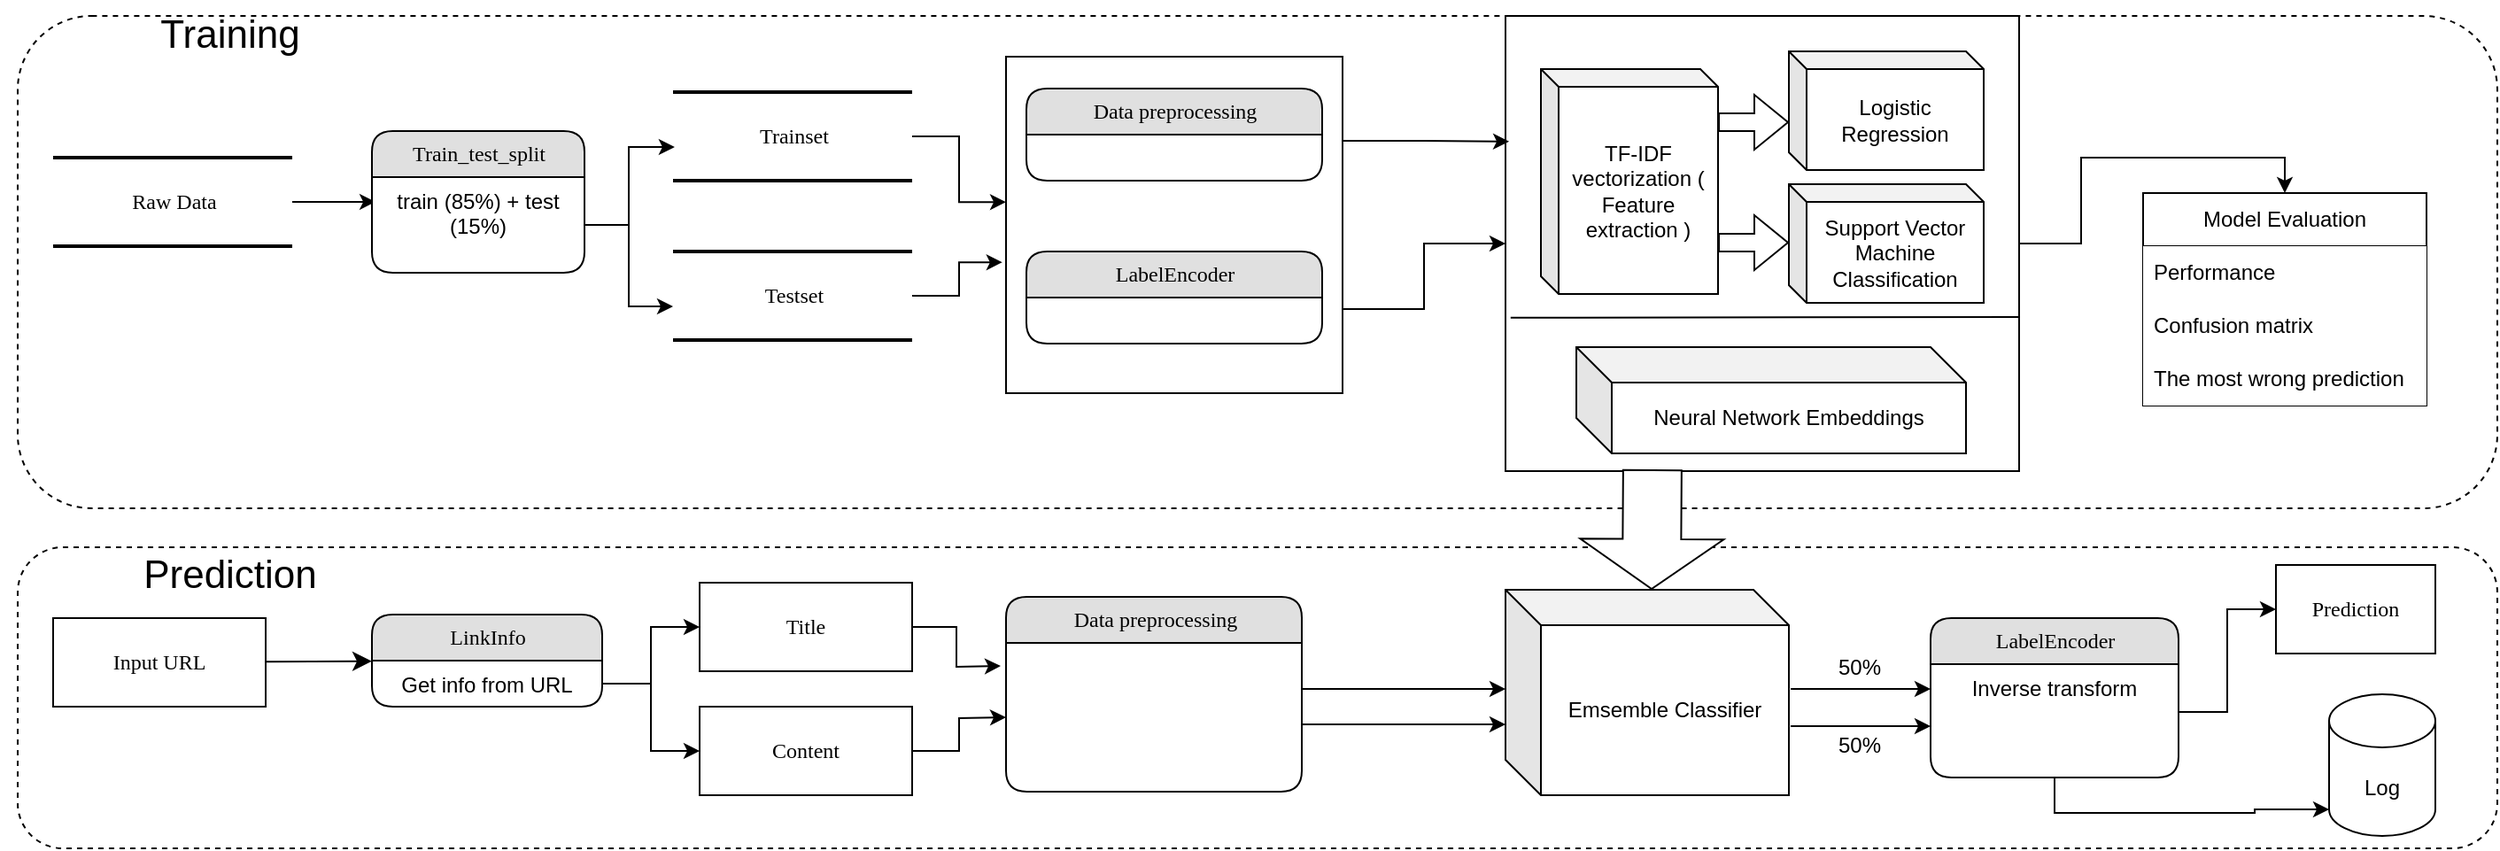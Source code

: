 <mxfile version="21.3.2" type="device">
  <diagram name="Page-1" id="52a04d89-c75d-2922-d76d-85b35f80e030">
    <mxGraphModel dx="842" dy="660" grid="1" gridSize="10" guides="1" tooltips="1" connect="1" arrows="1" fold="1" page="1" pageScale="1" pageWidth="1100" pageHeight="850" background="none" math="0" shadow="0">
      <root>
        <mxCell id="0" />
        <mxCell id="1" parent="0" />
        <mxCell id="Jwd4gEh87zWLfQr8mGa5-42" value="" style="rounded=1;whiteSpace=wrap;html=1;fillColor=none;dashed=1;" parent="1" vertex="1">
          <mxGeometry x="40" y="130" width="1400" height="278" as="geometry" />
        </mxCell>
        <mxCell id="Jwd4gEh87zWLfQr8mGa5-45" value="" style="rounded=1;whiteSpace=wrap;html=1;fillColor=none;dashed=1;" parent="1" vertex="1">
          <mxGeometry x="40" y="430" width="1400" height="170" as="geometry" />
        </mxCell>
        <mxCell id="Jwd4gEh87zWLfQr8mGa5-65" style="edgeStyle=orthogonalEdgeStyle;rounded=0;orthogonalLoop=1;jettySize=auto;html=1;exitX=1;exitY=0.5;exitDx=0;exitDy=0;entryX=0.5;entryY=0;entryDx=0;entryDy=0;" parent="1" source="Jwd4gEh87zWLfQr8mGa5-25" target="Jwd4gEh87zWLfQr8mGa5-34" edge="1">
          <mxGeometry relative="1" as="geometry" />
        </mxCell>
        <mxCell id="Jwd4gEh87zWLfQr8mGa5-25" value="" style="rounded=0;whiteSpace=wrap;html=1;" parent="1" vertex="1">
          <mxGeometry x="880" y="130" width="290" height="257" as="geometry" />
        </mxCell>
        <mxCell id="1fdf3b25b50cf41e-27" style="edgeStyle=none;html=1;labelBackgroundColor=none;startFill=0;startSize=8;endFill=1;endSize=8;fontFamily=Verdana;fontSize=12;" parent="1" source="17472293e6e8944d-30" target="1fdf3b25b50cf41e-1" edge="1">
          <mxGeometry relative="1" as="geometry" />
        </mxCell>
        <mxCell id="17472293e6e8944d-30" value="Input URL" style="whiteSpace=wrap;html=1;rounded=0;shadow=0;comic=0;labelBackgroundColor=none;strokeWidth=1;fontFamily=Verdana;fontSize=12;align=center;" parent="1" vertex="1">
          <mxGeometry x="60" y="470" width="120" height="50" as="geometry" />
        </mxCell>
        <mxCell id="1fdf3b25b50cf41e-1" value="LinkInfo" style="swimlane;html=1;fontStyle=0;childLayout=stackLayout;horizontal=1;startSize=26;fillColor=#e0e0e0;horizontalStack=0;resizeParent=1;resizeLast=0;collapsible=1;marginBottom=0;swimlaneFillColor=#ffffff;align=center;rounded=1;shadow=0;comic=0;labelBackgroundColor=none;strokeWidth=1;fontFamily=Verdana;fontSize=12" parent="1" vertex="1">
          <mxGeometry x="240" y="468" width="130" height="52" as="geometry" />
        </mxCell>
        <mxCell id="1fdf3b25b50cf41e-2" value="Get info from URL" style="text;html=1;strokeColor=none;fillColor=none;spacingLeft=4;spacingRight=4;whiteSpace=wrap;overflow=hidden;rotatable=0;points=[[0,0.5],[1,0.5]];portConstraint=eastwest;align=center;" parent="1fdf3b25b50cf41e-1" vertex="1">
          <mxGeometry y="26" width="130" height="26" as="geometry" />
        </mxCell>
        <mxCell id="Jwd4gEh87zWLfQr8mGa5-58" style="edgeStyle=orthogonalEdgeStyle;rounded=0;orthogonalLoop=1;jettySize=auto;html=1;entryX=0.017;entryY=0.259;entryDx=0;entryDy=0;entryPerimeter=0;" parent="1" source="Jwd4gEh87zWLfQr8mGa5-1" target="Jwd4gEh87zWLfQr8mGa5-3" edge="1">
          <mxGeometry relative="1" as="geometry" />
        </mxCell>
        <mxCell id="Jwd4gEh87zWLfQr8mGa5-1" value="Raw Data" style="html=1;rounded=0;shadow=0;comic=0;labelBackgroundColor=none;strokeWidth=2;fontFamily=Verdana;fontSize=12;align=center;shape=mxgraph.ios7ui.horLines;" parent="1" vertex="1">
          <mxGeometry x="60" y="210" width="135" height="50" as="geometry" />
        </mxCell>
        <mxCell id="Jwd4gEh87zWLfQr8mGa5-2" value="Train_test_split" style="swimlane;html=1;fontStyle=0;childLayout=stackLayout;horizontal=1;startSize=26;fillColor=#e0e0e0;horizontalStack=0;resizeParent=1;resizeLast=0;collapsible=1;marginBottom=0;swimlaneFillColor=#ffffff;align=center;rounded=1;shadow=0;comic=0;labelBackgroundColor=none;strokeWidth=1;fontFamily=Verdana;fontSize=12" parent="1" vertex="1">
          <mxGeometry x="240" y="195" width="120" height="80" as="geometry" />
        </mxCell>
        <mxCell id="Jwd4gEh87zWLfQr8mGa5-3" value="train (85%) + test (15%)" style="text;html=1;strokeColor=none;fillColor=none;spacingLeft=4;spacingRight=4;whiteSpace=wrap;overflow=hidden;rotatable=0;points=[[0,0.5],[1,0.5]];portConstraint=eastwest;align=center;" parent="Jwd4gEh87zWLfQr8mGa5-2" vertex="1">
          <mxGeometry y="26" width="120" height="54" as="geometry" />
        </mxCell>
        <mxCell id="Jwd4gEh87zWLfQr8mGa5-62" style="edgeStyle=orthogonalEdgeStyle;rounded=0;orthogonalLoop=1;jettySize=auto;html=1;entryX=0;entryY=0.432;entryDx=0;entryDy=0;entryPerimeter=0;" parent="1" source="Jwd4gEh87zWLfQr8mGa5-4" target="Jwd4gEh87zWLfQr8mGa5-8" edge="1">
          <mxGeometry relative="1" as="geometry" />
        </mxCell>
        <mxCell id="Jwd4gEh87zWLfQr8mGa5-4" value="Trainset" style="html=1;rounded=0;shadow=0;comic=0;labelBackgroundColor=none;strokeWidth=2;fontFamily=Verdana;fontSize=12;align=center;shape=mxgraph.ios7ui.horLines;" parent="1" vertex="1">
          <mxGeometry x="410" y="173" width="135" height="50" as="geometry" />
        </mxCell>
        <mxCell id="Jwd4gEh87zWLfQr8mGa5-20" style="edgeStyle=orthogonalEdgeStyle;rounded=0;orthogonalLoop=1;jettySize=auto;html=1;entryX=-0.011;entryY=0.611;entryDx=0;entryDy=0;entryPerimeter=0;" parent="1" source="Jwd4gEh87zWLfQr8mGa5-5" target="Jwd4gEh87zWLfQr8mGa5-8" edge="1">
          <mxGeometry relative="1" as="geometry" />
        </mxCell>
        <mxCell id="Jwd4gEh87zWLfQr8mGa5-5" value="Testset" style="html=1;rounded=0;shadow=0;comic=0;labelBackgroundColor=none;strokeWidth=2;fontFamily=Verdana;fontSize=12;align=center;shape=mxgraph.ios7ui.horLines;" parent="1" vertex="1">
          <mxGeometry x="410" y="263" width="135" height="50" as="geometry" />
        </mxCell>
        <mxCell id="Jwd4gEh87zWLfQr8mGa5-63" style="edgeStyle=orthogonalEdgeStyle;rounded=0;orthogonalLoop=1;jettySize=auto;html=1;exitX=1;exitY=0.25;exitDx=0;exitDy=0;entryX=0.007;entryY=0.276;entryDx=0;entryDy=0;entryPerimeter=0;" parent="1" source="Jwd4gEh87zWLfQr8mGa5-8" target="Jwd4gEh87zWLfQr8mGa5-25" edge="1">
          <mxGeometry relative="1" as="geometry" />
        </mxCell>
        <mxCell id="Jwd4gEh87zWLfQr8mGa5-64" style="edgeStyle=orthogonalEdgeStyle;rounded=0;orthogonalLoop=1;jettySize=auto;html=1;exitX=1;exitY=0.75;exitDx=0;exitDy=0;" parent="1" source="Jwd4gEh87zWLfQr8mGa5-8" target="Jwd4gEh87zWLfQr8mGa5-25" edge="1">
          <mxGeometry relative="1" as="geometry" />
        </mxCell>
        <mxCell id="Jwd4gEh87zWLfQr8mGa5-8" value="" style="whiteSpace=wrap;html=1;aspect=fixed;" parent="1" vertex="1">
          <mxGeometry x="598" y="153" width="190" height="190" as="geometry" />
        </mxCell>
        <mxCell id="Jwd4gEh87zWLfQr8mGa5-10" value="Data preprocessing" style="swimlane;html=1;fontStyle=0;childLayout=stackLayout;horizontal=1;startSize=26;fillColor=#e0e0e0;horizontalStack=0;resizeParent=1;resizeLast=0;collapsible=1;marginBottom=0;swimlaneFillColor=#ffffff;align=center;rounded=1;shadow=0;comic=0;labelBackgroundColor=none;strokeWidth=1;fontFamily=Verdana;fontSize=12" parent="1" vertex="1">
          <mxGeometry x="609.5" y="171" width="167" height="52" as="geometry" />
        </mxCell>
        <mxCell id="Jwd4gEh87zWLfQr8mGa5-12" value="LabelEncoder" style="swimlane;html=1;fontStyle=0;childLayout=stackLayout;horizontal=1;startSize=26;fillColor=#e0e0e0;horizontalStack=0;resizeParent=1;resizeLast=0;collapsible=1;marginBottom=0;swimlaneFillColor=#ffffff;align=center;rounded=1;shadow=0;comic=0;labelBackgroundColor=none;strokeWidth=1;fontFamily=Verdana;fontSize=12" parent="1" vertex="1">
          <mxGeometry x="609.5" y="263" width="167" height="52" as="geometry" />
        </mxCell>
        <mxCell id="Jwd4gEh87zWLfQr8mGa5-23" value="" style="endArrow=none;html=1;rounded=0;exitX=0.01;exitY=0.663;exitDx=0;exitDy=0;exitPerimeter=0;" parent="1" source="Jwd4gEh87zWLfQr8mGa5-25" edge="1">
          <mxGeometry width="50" height="50" relative="1" as="geometry">
            <mxPoint x="670" y="420" as="sourcePoint" />
            <mxPoint x="1170" y="300" as="targetPoint" />
          </mxGeometry>
        </mxCell>
        <mxCell id="Jwd4gEh87zWLfQr8mGa5-24" value="Neural Network Embeddings" style="shape=cube;whiteSpace=wrap;html=1;boundedLbl=1;backgroundOutline=1;darkOpacity=0.05;darkOpacity2=0.1;" parent="1" vertex="1">
          <mxGeometry x="920" y="317" width="220" height="60" as="geometry" />
        </mxCell>
        <mxCell id="Jwd4gEh87zWLfQr8mGa5-26" value="TF-IDF vectorization&amp;nbsp;( Feature extraction )" style="shape=cube;whiteSpace=wrap;html=1;boundedLbl=1;backgroundOutline=1;darkOpacity=0.05;darkOpacity2=0.1;size=10;" parent="1" vertex="1">
          <mxGeometry x="900" y="160" width="100" height="127" as="geometry" />
        </mxCell>
        <mxCell id="Jwd4gEh87zWLfQr8mGa5-27" value="Logistic Regression" style="shape=cube;whiteSpace=wrap;html=1;boundedLbl=1;backgroundOutline=1;darkOpacity=0.05;darkOpacity2=0.1;size=10;" parent="1" vertex="1">
          <mxGeometry x="1040" y="150" width="110" height="67" as="geometry" />
        </mxCell>
        <mxCell id="Jwd4gEh87zWLfQr8mGa5-28" value="Support Vector Machine Classification" style="shape=cube;whiteSpace=wrap;html=1;boundedLbl=1;backgroundOutline=1;darkOpacity=0.05;darkOpacity2=0.1;size=10;" parent="1" vertex="1">
          <mxGeometry x="1040" y="225" width="110" height="67" as="geometry" />
        </mxCell>
        <mxCell id="Jwd4gEh87zWLfQr8mGa5-67" style="edgeStyle=orthogonalEdgeStyle;rounded=0;orthogonalLoop=1;jettySize=auto;html=1;entryX=-0.018;entryY=0.155;entryDx=0;entryDy=0;entryPerimeter=0;" parent="1" source="Jwd4gEh87zWLfQr8mGa5-29" edge="1">
          <mxGeometry relative="1" as="geometry">
            <mxPoint x="594.994" y="497.02" as="targetPoint" />
          </mxGeometry>
        </mxCell>
        <mxCell id="Jwd4gEh87zWLfQr8mGa5-29" value="Title" style="whiteSpace=wrap;html=1;rounded=0;shadow=0;comic=0;labelBackgroundColor=none;strokeWidth=1;fontFamily=Verdana;fontSize=12;align=center;" parent="1" vertex="1">
          <mxGeometry x="425" y="450" width="120" height="50" as="geometry" />
        </mxCell>
        <mxCell id="Jwd4gEh87zWLfQr8mGa5-68" style="edgeStyle=orthogonalEdgeStyle;rounded=0;orthogonalLoop=1;jettySize=auto;html=1;entryX=0;entryY=0.5;entryDx=0;entryDy=0;" parent="1" source="Jwd4gEh87zWLfQr8mGa5-30" edge="1">
          <mxGeometry relative="1" as="geometry">
            <mxPoint x="598" y="526" as="targetPoint" />
          </mxGeometry>
        </mxCell>
        <mxCell id="Jwd4gEh87zWLfQr8mGa5-30" value="Content" style="whiteSpace=wrap;html=1;rounded=0;shadow=0;comic=0;labelBackgroundColor=none;strokeWidth=1;fontFamily=Verdana;fontSize=12;align=center;" parent="1" vertex="1">
          <mxGeometry x="425" y="520" width="120" height="50" as="geometry" />
        </mxCell>
        <mxCell id="Jwd4gEh87zWLfQr8mGa5-31" value="Emsemble Classifier" style="shape=cube;whiteSpace=wrap;html=1;boundedLbl=1;backgroundOutline=1;darkOpacity=0.05;darkOpacity2=0.1;" parent="1" vertex="1">
          <mxGeometry x="880" y="454" width="160" height="116" as="geometry" />
        </mxCell>
        <mxCell id="Jwd4gEh87zWLfQr8mGa5-32" value="Data preprocessing" style="swimlane;html=1;fontStyle=0;childLayout=stackLayout;horizontal=1;startSize=26;fillColor=#e0e0e0;horizontalStack=0;resizeParent=1;resizeLast=0;collapsible=1;marginBottom=0;swimlaneFillColor=#ffffff;align=center;rounded=1;shadow=0;comic=0;labelBackgroundColor=none;strokeWidth=1;fontFamily=Verdana;fontSize=12" parent="1" vertex="1">
          <mxGeometry x="598" y="458" width="167" height="110" as="geometry" />
        </mxCell>
        <mxCell id="Jwd4gEh87zWLfQr8mGa5-34" value="Model Evaluation" style="swimlane;fontStyle=0;childLayout=stackLayout;horizontal=1;startSize=30;horizontalStack=0;resizeParent=1;resizeParentMax=0;resizeLast=0;collapsible=1;marginBottom=0;whiteSpace=wrap;html=1;" parent="1" vertex="1">
          <mxGeometry x="1240" y="230" width="160" height="120" as="geometry" />
        </mxCell>
        <mxCell id="Jwd4gEh87zWLfQr8mGa5-35" value="Performance" style="text;strokeColor=none;fillColor=default;align=left;verticalAlign=middle;spacingLeft=4;spacingRight=4;overflow=hidden;points=[[0,0.5],[1,0.5]];portConstraint=eastwest;rotatable=0;whiteSpace=wrap;html=1;" parent="Jwd4gEh87zWLfQr8mGa5-34" vertex="1">
          <mxGeometry y="30" width="160" height="30" as="geometry" />
        </mxCell>
        <mxCell id="Jwd4gEh87zWLfQr8mGa5-36" value="Confusion matrix" style="text;strokeColor=none;fillColor=default;align=left;verticalAlign=middle;spacingLeft=4;spacingRight=4;overflow=hidden;points=[[0,0.5],[1,0.5]];portConstraint=eastwest;rotatable=0;whiteSpace=wrap;html=1;" parent="Jwd4gEh87zWLfQr8mGa5-34" vertex="1">
          <mxGeometry y="60" width="160" height="30" as="geometry" />
        </mxCell>
        <mxCell id="Jwd4gEh87zWLfQr8mGa5-37" value="The most wrong prediction" style="text;strokeColor=none;fillColor=default;align=left;verticalAlign=middle;spacingLeft=4;spacingRight=4;overflow=hidden;points=[[0,0.5],[1,0.5]];portConstraint=eastwest;rotatable=0;whiteSpace=wrap;html=1;" parent="Jwd4gEh87zWLfQr8mGa5-34" vertex="1">
          <mxGeometry y="90" width="160" height="30" as="geometry" />
        </mxCell>
        <mxCell id="Jwd4gEh87zWLfQr8mGa5-81" style="edgeStyle=orthogonalEdgeStyle;rounded=0;orthogonalLoop=1;jettySize=auto;html=1;exitX=0.5;exitY=1;exitDx=0;exitDy=0;entryX=0;entryY=1;entryDx=0;entryDy=-15;entryPerimeter=0;" parent="1" source="Jwd4gEh87zWLfQr8mGa5-38" target="Jwd4gEh87zWLfQr8mGa5-41" edge="1">
          <mxGeometry relative="1" as="geometry">
            <Array as="points">
              <mxPoint x="1190" y="580" />
              <mxPoint x="1303" y="580" />
            </Array>
          </mxGeometry>
        </mxCell>
        <mxCell id="Jwd4gEh87zWLfQr8mGa5-38" value="LabelEncoder" style="swimlane;html=1;fontStyle=0;childLayout=stackLayout;horizontal=1;startSize=26;fillColor=#e0e0e0;horizontalStack=0;resizeParent=1;resizeLast=0;collapsible=1;marginBottom=0;swimlaneFillColor=#ffffff;align=center;rounded=1;shadow=0;comic=0;labelBackgroundColor=none;strokeWidth=1;fontFamily=Verdana;fontSize=12" parent="1" vertex="1">
          <mxGeometry x="1120" y="470" width="140" height="90" as="geometry" />
        </mxCell>
        <mxCell id="Jwd4gEh87zWLfQr8mGa5-39" value="Inverse transform" style="text;html=1;strokeColor=none;fillColor=none;spacingLeft=4;spacingRight=4;whiteSpace=wrap;overflow=hidden;rotatable=0;points=[[0,0.5],[1,0.5]];portConstraint=eastwest;align=center;" parent="Jwd4gEh87zWLfQr8mGa5-38" vertex="1">
          <mxGeometry y="26" width="140" height="54" as="geometry" />
        </mxCell>
        <mxCell id="Jwd4gEh87zWLfQr8mGa5-40" value="Prediction" style="whiteSpace=wrap;html=1;rounded=0;shadow=0;comic=0;labelBackgroundColor=none;strokeWidth=1;fontFamily=Verdana;fontSize=12;align=center;" parent="1" vertex="1">
          <mxGeometry x="1315" y="440" width="90" height="50" as="geometry" />
        </mxCell>
        <mxCell id="Jwd4gEh87zWLfQr8mGa5-41" value="Log" style="shape=cylinder3;whiteSpace=wrap;html=1;boundedLbl=1;backgroundOutline=1;size=15;" parent="1" vertex="1">
          <mxGeometry x="1345" y="513" width="60" height="80" as="geometry" />
        </mxCell>
        <mxCell id="Jwd4gEh87zWLfQr8mGa5-46" value="&lt;font style=&quot;font-size: 22px;&quot;&gt;Training&lt;/font&gt;" style="text;html=1;strokeColor=none;fillColor=none;align=center;verticalAlign=middle;whiteSpace=wrap;rounded=0;fontSize=28;" parent="1" vertex="1">
          <mxGeometry x="30" y="123" width="260" height="30" as="geometry" />
        </mxCell>
        <mxCell id="Jwd4gEh87zWLfQr8mGa5-47" value="&lt;font style=&quot;font-size: 22px;&quot;&gt;Prediction&lt;/font&gt;" style="text;html=1;strokeColor=none;fillColor=none;align=center;verticalAlign=middle;whiteSpace=wrap;rounded=0;fontSize=28;" parent="1" vertex="1">
          <mxGeometry x="30" y="428" width="260" height="30" as="geometry" />
        </mxCell>
        <mxCell id="Jwd4gEh87zWLfQr8mGa5-48" style="edgeStyle=orthogonalEdgeStyle;rounded=0;orthogonalLoop=1;jettySize=auto;html=1;entryX=0;entryY=0.5;entryDx=0;entryDy=0;" parent="1" source="1fdf3b25b50cf41e-2" target="Jwd4gEh87zWLfQr8mGa5-29" edge="1">
          <mxGeometry relative="1" as="geometry" />
        </mxCell>
        <mxCell id="Jwd4gEh87zWLfQr8mGa5-49" style="edgeStyle=orthogonalEdgeStyle;rounded=0;orthogonalLoop=1;jettySize=auto;html=1;exitX=1;exitY=0.5;exitDx=0;exitDy=0;" parent="1" source="1fdf3b25b50cf41e-2" target="Jwd4gEh87zWLfQr8mGa5-30" edge="1">
          <mxGeometry relative="1" as="geometry" />
        </mxCell>
        <mxCell id="Jwd4gEh87zWLfQr8mGa5-54" value="" style="shape=flexArrow;endArrow=classic;html=1;rounded=0;entryX=0;entryY=0;entryDx=82.5;entryDy=0;entryPerimeter=0;endWidth=47;endSize=9.04;width=33;fillColor=default;exitX=0.286;exitY=0.996;exitDx=0;exitDy=0;exitPerimeter=0;" parent="1" source="Jwd4gEh87zWLfQr8mGa5-25" target="Jwd4gEh87zWLfQr8mGa5-31" edge="1">
          <mxGeometry width="50" height="50" relative="1" as="geometry">
            <mxPoint x="963" y="390" as="sourcePoint" />
            <mxPoint x="740" y="340" as="targetPoint" />
          </mxGeometry>
        </mxCell>
        <mxCell id="Jwd4gEh87zWLfQr8mGa5-56" style="edgeStyle=orthogonalEdgeStyle;rounded=0;orthogonalLoop=1;jettySize=auto;html=1;exitX=1;exitY=0.5;exitDx=0;exitDy=0;entryX=0;entryY=0.5;entryDx=0;entryDy=0;" parent="1" source="Jwd4gEh87zWLfQr8mGa5-39" target="Jwd4gEh87zWLfQr8mGa5-40" edge="1">
          <mxGeometry relative="1" as="geometry" />
        </mxCell>
        <mxCell id="Jwd4gEh87zWLfQr8mGa5-59" style="edgeStyle=orthogonalEdgeStyle;rounded=0;orthogonalLoop=1;jettySize=auto;html=1;entryX=0.007;entryY=0.62;entryDx=0;entryDy=0;entryPerimeter=0;" parent="1" source="Jwd4gEh87zWLfQr8mGa5-3" target="Jwd4gEh87zWLfQr8mGa5-4" edge="1">
          <mxGeometry relative="1" as="geometry" />
        </mxCell>
        <mxCell id="Jwd4gEh87zWLfQr8mGa5-60" style="edgeStyle=orthogonalEdgeStyle;rounded=0;orthogonalLoop=1;jettySize=auto;html=1;exitX=1;exitY=0.5;exitDx=0;exitDy=0;entryX=0;entryY=0.62;entryDx=0;entryDy=0;entryPerimeter=0;" parent="1" source="Jwd4gEh87zWLfQr8mGa5-3" target="Jwd4gEh87zWLfQr8mGa5-5" edge="1">
          <mxGeometry relative="1" as="geometry" />
        </mxCell>
        <mxCell id="Jwd4gEh87zWLfQr8mGa5-70" value="" style="endArrow=classic;html=1;rounded=0;exitX=1;exitY=0.31;exitDx=0;exitDy=0;exitPerimeter=0;" parent="1" edge="1">
          <mxGeometry width="50" height="50" relative="1" as="geometry">
            <mxPoint x="765" y="510.04" as="sourcePoint" />
            <mxPoint x="880" y="510" as="targetPoint" />
          </mxGeometry>
        </mxCell>
        <mxCell id="Jwd4gEh87zWLfQr8mGa5-71" value="" style="endArrow=classic;html=1;rounded=0;exitX=1;exitY=0.31;exitDx=0;exitDy=0;exitPerimeter=0;entryX=0;entryY=0.584;entryDx=0;entryDy=0;entryPerimeter=0;" parent="1" edge="1">
          <mxGeometry width="50" height="50" relative="1" as="geometry">
            <mxPoint x="765" y="530" as="sourcePoint" />
            <mxPoint x="880" y="530" as="targetPoint" />
          </mxGeometry>
        </mxCell>
        <mxCell id="Jwd4gEh87zWLfQr8mGa5-76" value="50%" style="text;html=1;strokeColor=none;fillColor=none;align=center;verticalAlign=middle;whiteSpace=wrap;rounded=0;" parent="1" vertex="1">
          <mxGeometry x="1010" y="527" width="140" height="30" as="geometry" />
        </mxCell>
        <mxCell id="Jwd4gEh87zWLfQr8mGa5-75" value="" style="endArrow=classic;html=1;rounded=0;exitX=1.006;exitY=0.664;exitDx=0;exitDy=0;exitPerimeter=0;" parent="1" source="Jwd4gEh87zWLfQr8mGa5-31" edge="1">
          <mxGeometry width="50" height="50" relative="1" as="geometry">
            <mxPoint x="1065" y="530" as="sourcePoint" />
            <mxPoint x="1120" y="531" as="targetPoint" />
          </mxGeometry>
        </mxCell>
        <mxCell id="Jwd4gEh87zWLfQr8mGa5-78" value="" style="endArrow=classic;html=1;rounded=0;exitX=1.006;exitY=0.664;exitDx=0;exitDy=0;exitPerimeter=0;" parent="1" edge="1">
          <mxGeometry width="50" height="50" relative="1" as="geometry">
            <mxPoint x="1041" y="510" as="sourcePoint" />
            <mxPoint x="1120" y="510" as="targetPoint" />
          </mxGeometry>
        </mxCell>
        <mxCell id="Jwd4gEh87zWLfQr8mGa5-79" value="50%" style="text;html=1;strokeColor=none;fillColor=none;align=center;verticalAlign=middle;whiteSpace=wrap;rounded=0;" parent="1" vertex="1">
          <mxGeometry x="1010" y="483" width="140" height="30" as="geometry" />
        </mxCell>
        <mxCell id="HSS9ILATTo0DkIF6R_uB-1" value="" style="shape=flexArrow;endArrow=classic;html=1;rounded=0;" parent="1" edge="1">
          <mxGeometry width="50" height="50" relative="1" as="geometry">
            <mxPoint x="1000" y="190" as="sourcePoint" />
            <mxPoint x="1040" y="190" as="targetPoint" />
          </mxGeometry>
        </mxCell>
        <mxCell id="HSS9ILATTo0DkIF6R_uB-2" value="" style="shape=flexArrow;endArrow=classic;html=1;rounded=0;" parent="1" edge="1">
          <mxGeometry width="50" height="50" relative="1" as="geometry">
            <mxPoint x="1000" y="258" as="sourcePoint" />
            <mxPoint x="1040" y="258" as="targetPoint" />
          </mxGeometry>
        </mxCell>
      </root>
    </mxGraphModel>
  </diagram>
</mxfile>
